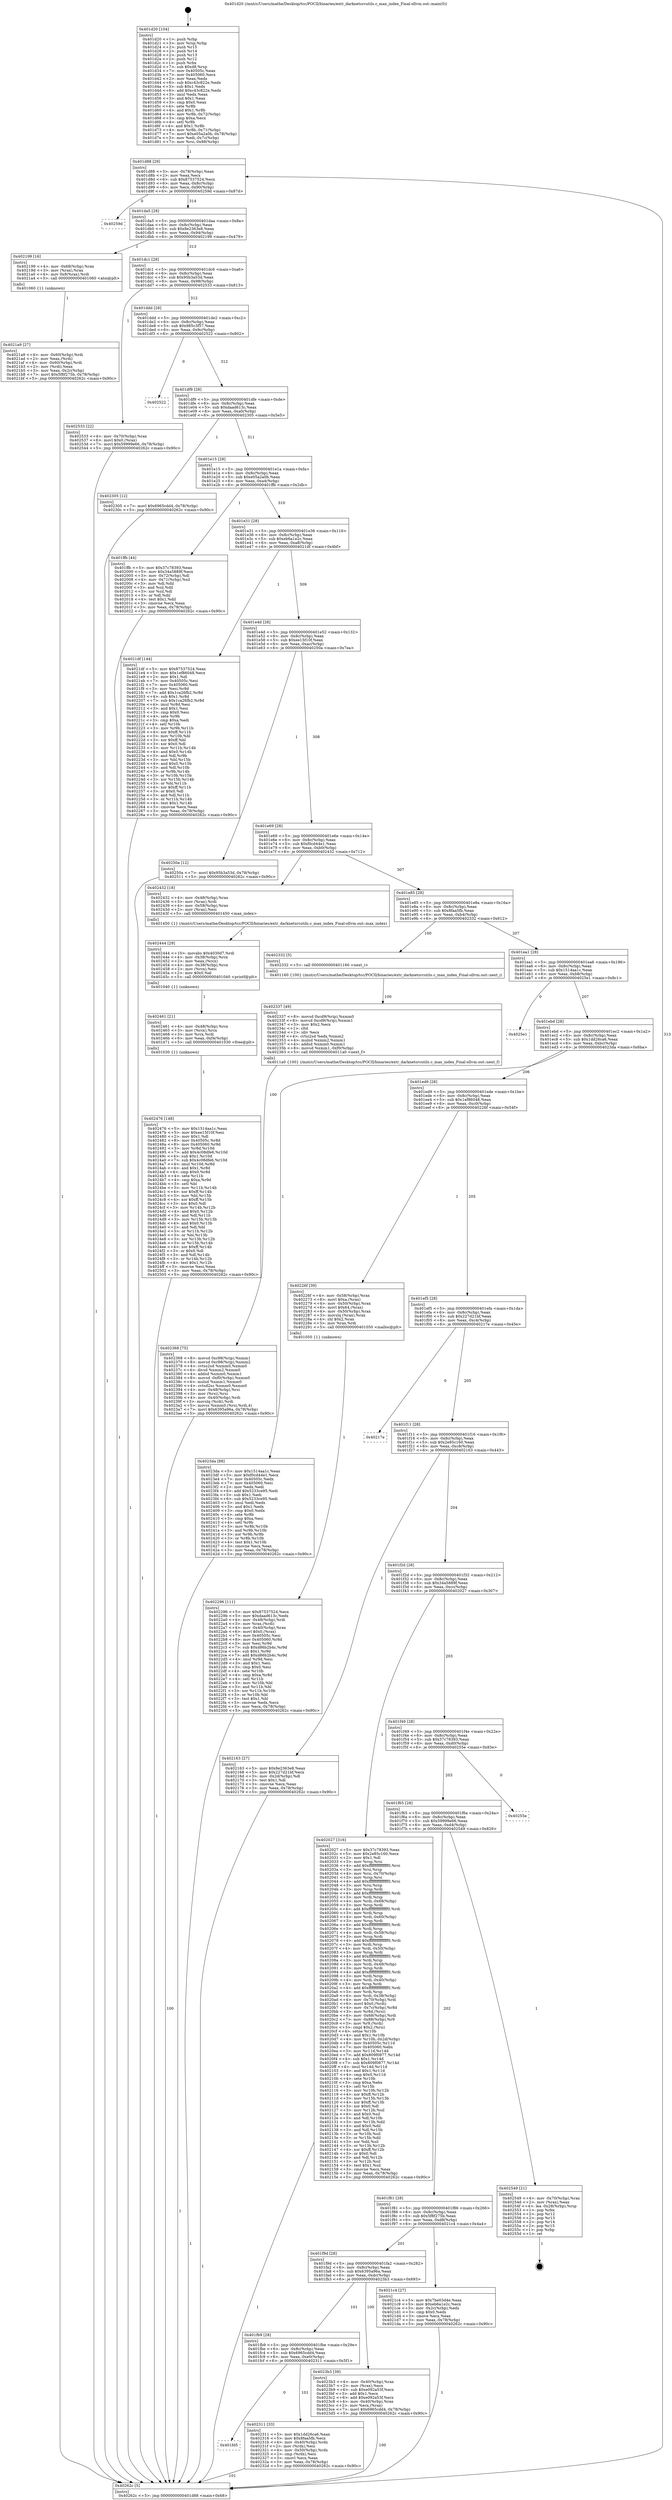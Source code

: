 digraph "0x401d20" {
  label = "0x401d20 (/mnt/c/Users/mathe/Desktop/tcc/POCII/binaries/extr_darknetsrcutils.c_max_index_Final-ollvm.out::main(0))"
  labelloc = "t"
  node[shape=record]

  Entry [label="",width=0.3,height=0.3,shape=circle,fillcolor=black,style=filled]
  "0x401d88" [label="{
     0x401d88 [29]\l
     | [instrs]\l
     &nbsp;&nbsp;0x401d88 \<+3\>: mov -0x78(%rbp),%eax\l
     &nbsp;&nbsp;0x401d8b \<+2\>: mov %eax,%ecx\l
     &nbsp;&nbsp;0x401d8d \<+6\>: sub $0x87537524,%ecx\l
     &nbsp;&nbsp;0x401d93 \<+6\>: mov %eax,-0x8c(%rbp)\l
     &nbsp;&nbsp;0x401d99 \<+6\>: mov %ecx,-0x90(%rbp)\l
     &nbsp;&nbsp;0x401d9f \<+6\>: je 000000000040259d \<main+0x87d\>\l
  }"]
  "0x40259d" [label="{
     0x40259d\l
  }", style=dashed]
  "0x401da5" [label="{
     0x401da5 [28]\l
     | [instrs]\l
     &nbsp;&nbsp;0x401da5 \<+5\>: jmp 0000000000401daa \<main+0x8a\>\l
     &nbsp;&nbsp;0x401daa \<+6\>: mov -0x8c(%rbp),%eax\l
     &nbsp;&nbsp;0x401db0 \<+5\>: sub $0x8e2363e8,%eax\l
     &nbsp;&nbsp;0x401db5 \<+6\>: mov %eax,-0x94(%rbp)\l
     &nbsp;&nbsp;0x401dbb \<+6\>: je 0000000000402199 \<main+0x479\>\l
  }"]
  Exit [label="",width=0.3,height=0.3,shape=circle,fillcolor=black,style=filled,peripheries=2]
  "0x402199" [label="{
     0x402199 [16]\l
     | [instrs]\l
     &nbsp;&nbsp;0x402199 \<+4\>: mov -0x68(%rbp),%rax\l
     &nbsp;&nbsp;0x40219d \<+3\>: mov (%rax),%rax\l
     &nbsp;&nbsp;0x4021a0 \<+4\>: mov 0x8(%rax),%rdi\l
     &nbsp;&nbsp;0x4021a4 \<+5\>: call 0000000000401060 \<atoi@plt\>\l
     | [calls]\l
     &nbsp;&nbsp;0x401060 \{1\} (unknown)\l
  }"]
  "0x401dc1" [label="{
     0x401dc1 [28]\l
     | [instrs]\l
     &nbsp;&nbsp;0x401dc1 \<+5\>: jmp 0000000000401dc6 \<main+0xa6\>\l
     &nbsp;&nbsp;0x401dc6 \<+6\>: mov -0x8c(%rbp),%eax\l
     &nbsp;&nbsp;0x401dcc \<+5\>: sub $0x95b3a53d,%eax\l
     &nbsp;&nbsp;0x401dd1 \<+6\>: mov %eax,-0x98(%rbp)\l
     &nbsp;&nbsp;0x401dd7 \<+6\>: je 0000000000402533 \<main+0x813\>\l
  }"]
  "0x402476" [label="{
     0x402476 [148]\l
     | [instrs]\l
     &nbsp;&nbsp;0x402476 \<+5\>: mov $0x1514aa1c,%eax\l
     &nbsp;&nbsp;0x40247b \<+5\>: mov $0xee15f10f,%esi\l
     &nbsp;&nbsp;0x402480 \<+2\>: mov $0x1,%dl\l
     &nbsp;&nbsp;0x402482 \<+8\>: mov 0x40505c,%r8d\l
     &nbsp;&nbsp;0x40248a \<+8\>: mov 0x405060,%r9d\l
     &nbsp;&nbsp;0x402492 \<+3\>: mov %r8d,%r10d\l
     &nbsp;&nbsp;0x402495 \<+7\>: add $0x4c08dfe6,%r10d\l
     &nbsp;&nbsp;0x40249c \<+4\>: sub $0x1,%r10d\l
     &nbsp;&nbsp;0x4024a0 \<+7\>: sub $0x4c08dfe6,%r10d\l
     &nbsp;&nbsp;0x4024a7 \<+4\>: imul %r10d,%r8d\l
     &nbsp;&nbsp;0x4024ab \<+4\>: and $0x1,%r8d\l
     &nbsp;&nbsp;0x4024af \<+4\>: cmp $0x0,%r8d\l
     &nbsp;&nbsp;0x4024b3 \<+4\>: sete %r11b\l
     &nbsp;&nbsp;0x4024b7 \<+4\>: cmp $0xa,%r9d\l
     &nbsp;&nbsp;0x4024bb \<+3\>: setl %bl\l
     &nbsp;&nbsp;0x4024be \<+3\>: mov %r11b,%r14b\l
     &nbsp;&nbsp;0x4024c1 \<+4\>: xor $0xff,%r14b\l
     &nbsp;&nbsp;0x4024c5 \<+3\>: mov %bl,%r15b\l
     &nbsp;&nbsp;0x4024c8 \<+4\>: xor $0xff,%r15b\l
     &nbsp;&nbsp;0x4024cc \<+3\>: xor $0x0,%dl\l
     &nbsp;&nbsp;0x4024cf \<+3\>: mov %r14b,%r12b\l
     &nbsp;&nbsp;0x4024d2 \<+4\>: and $0x0,%r12b\l
     &nbsp;&nbsp;0x4024d6 \<+3\>: and %dl,%r11b\l
     &nbsp;&nbsp;0x4024d9 \<+3\>: mov %r15b,%r13b\l
     &nbsp;&nbsp;0x4024dc \<+4\>: and $0x0,%r13b\l
     &nbsp;&nbsp;0x4024e0 \<+2\>: and %dl,%bl\l
     &nbsp;&nbsp;0x4024e2 \<+3\>: or %r11b,%r12b\l
     &nbsp;&nbsp;0x4024e5 \<+3\>: or %bl,%r13b\l
     &nbsp;&nbsp;0x4024e8 \<+3\>: xor %r13b,%r12b\l
     &nbsp;&nbsp;0x4024eb \<+3\>: or %r15b,%r14b\l
     &nbsp;&nbsp;0x4024ee \<+4\>: xor $0xff,%r14b\l
     &nbsp;&nbsp;0x4024f2 \<+3\>: or $0x0,%dl\l
     &nbsp;&nbsp;0x4024f5 \<+3\>: and %dl,%r14b\l
     &nbsp;&nbsp;0x4024f8 \<+3\>: or %r14b,%r12b\l
     &nbsp;&nbsp;0x4024fb \<+4\>: test $0x1,%r12b\l
     &nbsp;&nbsp;0x4024ff \<+3\>: cmovne %esi,%eax\l
     &nbsp;&nbsp;0x402502 \<+3\>: mov %eax,-0x78(%rbp)\l
     &nbsp;&nbsp;0x402505 \<+5\>: jmp 000000000040262c \<main+0x90c\>\l
  }"]
  "0x402533" [label="{
     0x402533 [22]\l
     | [instrs]\l
     &nbsp;&nbsp;0x402533 \<+4\>: mov -0x70(%rbp),%rax\l
     &nbsp;&nbsp;0x402537 \<+6\>: movl $0x0,(%rax)\l
     &nbsp;&nbsp;0x40253d \<+7\>: movl $0x59999e66,-0x78(%rbp)\l
     &nbsp;&nbsp;0x402544 \<+5\>: jmp 000000000040262c \<main+0x90c\>\l
  }"]
  "0x401ddd" [label="{
     0x401ddd [28]\l
     | [instrs]\l
     &nbsp;&nbsp;0x401ddd \<+5\>: jmp 0000000000401de2 \<main+0xc2\>\l
     &nbsp;&nbsp;0x401de2 \<+6\>: mov -0x8c(%rbp),%eax\l
     &nbsp;&nbsp;0x401de8 \<+5\>: sub $0x985c3f57,%eax\l
     &nbsp;&nbsp;0x401ded \<+6\>: mov %eax,-0x9c(%rbp)\l
     &nbsp;&nbsp;0x401df3 \<+6\>: je 0000000000402522 \<main+0x802\>\l
  }"]
  "0x402461" [label="{
     0x402461 [21]\l
     | [instrs]\l
     &nbsp;&nbsp;0x402461 \<+4\>: mov -0x48(%rbp),%rcx\l
     &nbsp;&nbsp;0x402465 \<+3\>: mov (%rcx),%rcx\l
     &nbsp;&nbsp;0x402468 \<+3\>: mov %rcx,%rdi\l
     &nbsp;&nbsp;0x40246b \<+6\>: mov %eax,-0xf4(%rbp)\l
     &nbsp;&nbsp;0x402471 \<+5\>: call 0000000000401030 \<free@plt\>\l
     | [calls]\l
     &nbsp;&nbsp;0x401030 \{1\} (unknown)\l
  }"]
  "0x402522" [label="{
     0x402522\l
  }", style=dashed]
  "0x401df9" [label="{
     0x401df9 [28]\l
     | [instrs]\l
     &nbsp;&nbsp;0x401df9 \<+5\>: jmp 0000000000401dfe \<main+0xde\>\l
     &nbsp;&nbsp;0x401dfe \<+6\>: mov -0x8c(%rbp),%eax\l
     &nbsp;&nbsp;0x401e04 \<+5\>: sub $0xdaad613c,%eax\l
     &nbsp;&nbsp;0x401e09 \<+6\>: mov %eax,-0xa0(%rbp)\l
     &nbsp;&nbsp;0x401e0f \<+6\>: je 0000000000402305 \<main+0x5e5\>\l
  }"]
  "0x402444" [label="{
     0x402444 [29]\l
     | [instrs]\l
     &nbsp;&nbsp;0x402444 \<+10\>: movabs $0x4030d7,%rdi\l
     &nbsp;&nbsp;0x40244e \<+4\>: mov -0x38(%rbp),%rcx\l
     &nbsp;&nbsp;0x402452 \<+2\>: mov %eax,(%rcx)\l
     &nbsp;&nbsp;0x402454 \<+4\>: mov -0x38(%rbp),%rcx\l
     &nbsp;&nbsp;0x402458 \<+2\>: mov (%rcx),%esi\l
     &nbsp;&nbsp;0x40245a \<+2\>: mov $0x0,%al\l
     &nbsp;&nbsp;0x40245c \<+5\>: call 0000000000401040 \<printf@plt\>\l
     | [calls]\l
     &nbsp;&nbsp;0x401040 \{1\} (unknown)\l
  }"]
  "0x402305" [label="{
     0x402305 [12]\l
     | [instrs]\l
     &nbsp;&nbsp;0x402305 \<+7\>: movl $0x6965cdd4,-0x78(%rbp)\l
     &nbsp;&nbsp;0x40230c \<+5\>: jmp 000000000040262c \<main+0x90c\>\l
  }"]
  "0x401e15" [label="{
     0x401e15 [28]\l
     | [instrs]\l
     &nbsp;&nbsp;0x401e15 \<+5\>: jmp 0000000000401e1a \<main+0xfa\>\l
     &nbsp;&nbsp;0x401e1a \<+6\>: mov -0x8c(%rbp),%eax\l
     &nbsp;&nbsp;0x401e20 \<+5\>: sub $0xe05a2a0b,%eax\l
     &nbsp;&nbsp;0x401e25 \<+6\>: mov %eax,-0xa4(%rbp)\l
     &nbsp;&nbsp;0x401e2b \<+6\>: je 0000000000401ffb \<main+0x2db\>\l
  }"]
  "0x402368" [label="{
     0x402368 [75]\l
     | [instrs]\l
     &nbsp;&nbsp;0x402368 \<+8\>: movsd 0xc98(%rip),%xmm1\l
     &nbsp;&nbsp;0x402370 \<+8\>: movsd 0xc98(%rip),%xmm2\l
     &nbsp;&nbsp;0x402378 \<+4\>: cvtss2sd %xmm0,%xmm0\l
     &nbsp;&nbsp;0x40237c \<+4\>: divsd %xmm2,%xmm0\l
     &nbsp;&nbsp;0x402380 \<+4\>: addsd %xmm0,%xmm1\l
     &nbsp;&nbsp;0x402384 \<+8\>: movsd -0xf0(%rbp),%xmm0\l
     &nbsp;&nbsp;0x40238c \<+4\>: mulsd %xmm1,%xmm0\l
     &nbsp;&nbsp;0x402390 \<+4\>: cvtsd2ss %xmm0,%xmm0\l
     &nbsp;&nbsp;0x402394 \<+4\>: mov -0x48(%rbp),%rsi\l
     &nbsp;&nbsp;0x402398 \<+3\>: mov (%rsi),%rsi\l
     &nbsp;&nbsp;0x40239b \<+4\>: mov -0x40(%rbp),%rdi\l
     &nbsp;&nbsp;0x40239f \<+3\>: movslq (%rdi),%rdi\l
     &nbsp;&nbsp;0x4023a2 \<+5\>: movss %xmm0,(%rsi,%rdi,4)\l
     &nbsp;&nbsp;0x4023a7 \<+7\>: movl $0x6395a96a,-0x78(%rbp)\l
     &nbsp;&nbsp;0x4023ae \<+5\>: jmp 000000000040262c \<main+0x90c\>\l
  }"]
  "0x401ffb" [label="{
     0x401ffb [44]\l
     | [instrs]\l
     &nbsp;&nbsp;0x401ffb \<+5\>: mov $0x37c78393,%eax\l
     &nbsp;&nbsp;0x402000 \<+5\>: mov $0x34a5889f,%ecx\l
     &nbsp;&nbsp;0x402005 \<+3\>: mov -0x72(%rbp),%dl\l
     &nbsp;&nbsp;0x402008 \<+4\>: mov -0x71(%rbp),%sil\l
     &nbsp;&nbsp;0x40200c \<+3\>: mov %dl,%dil\l
     &nbsp;&nbsp;0x40200f \<+3\>: and %sil,%dil\l
     &nbsp;&nbsp;0x402012 \<+3\>: xor %sil,%dl\l
     &nbsp;&nbsp;0x402015 \<+3\>: or %dl,%dil\l
     &nbsp;&nbsp;0x402018 \<+4\>: test $0x1,%dil\l
     &nbsp;&nbsp;0x40201c \<+3\>: cmovne %ecx,%eax\l
     &nbsp;&nbsp;0x40201f \<+3\>: mov %eax,-0x78(%rbp)\l
     &nbsp;&nbsp;0x402022 \<+5\>: jmp 000000000040262c \<main+0x90c\>\l
  }"]
  "0x401e31" [label="{
     0x401e31 [28]\l
     | [instrs]\l
     &nbsp;&nbsp;0x401e31 \<+5\>: jmp 0000000000401e36 \<main+0x116\>\l
     &nbsp;&nbsp;0x401e36 \<+6\>: mov -0x8c(%rbp),%eax\l
     &nbsp;&nbsp;0x401e3c \<+5\>: sub $0xeb6a1e2c,%eax\l
     &nbsp;&nbsp;0x401e41 \<+6\>: mov %eax,-0xa8(%rbp)\l
     &nbsp;&nbsp;0x401e47 \<+6\>: je 00000000004021df \<main+0x4bf\>\l
  }"]
  "0x40262c" [label="{
     0x40262c [5]\l
     | [instrs]\l
     &nbsp;&nbsp;0x40262c \<+5\>: jmp 0000000000401d88 \<main+0x68\>\l
  }"]
  "0x401d20" [label="{
     0x401d20 [104]\l
     | [instrs]\l
     &nbsp;&nbsp;0x401d20 \<+1\>: push %rbp\l
     &nbsp;&nbsp;0x401d21 \<+3\>: mov %rsp,%rbp\l
     &nbsp;&nbsp;0x401d24 \<+2\>: push %r15\l
     &nbsp;&nbsp;0x401d26 \<+2\>: push %r14\l
     &nbsp;&nbsp;0x401d28 \<+2\>: push %r13\l
     &nbsp;&nbsp;0x401d2a \<+2\>: push %r12\l
     &nbsp;&nbsp;0x401d2c \<+1\>: push %rbx\l
     &nbsp;&nbsp;0x401d2d \<+7\>: sub $0xd8,%rsp\l
     &nbsp;&nbsp;0x401d34 \<+7\>: mov 0x40505c,%eax\l
     &nbsp;&nbsp;0x401d3b \<+7\>: mov 0x405060,%ecx\l
     &nbsp;&nbsp;0x401d42 \<+2\>: mov %eax,%edx\l
     &nbsp;&nbsp;0x401d44 \<+6\>: sub $0xc43c822e,%edx\l
     &nbsp;&nbsp;0x401d4a \<+3\>: sub $0x1,%edx\l
     &nbsp;&nbsp;0x401d4d \<+6\>: add $0xc43c822e,%edx\l
     &nbsp;&nbsp;0x401d53 \<+3\>: imul %edx,%eax\l
     &nbsp;&nbsp;0x401d56 \<+3\>: and $0x1,%eax\l
     &nbsp;&nbsp;0x401d59 \<+3\>: cmp $0x0,%eax\l
     &nbsp;&nbsp;0x401d5c \<+4\>: sete %r8b\l
     &nbsp;&nbsp;0x401d60 \<+4\>: and $0x1,%r8b\l
     &nbsp;&nbsp;0x401d64 \<+4\>: mov %r8b,-0x72(%rbp)\l
     &nbsp;&nbsp;0x401d68 \<+3\>: cmp $0xa,%ecx\l
     &nbsp;&nbsp;0x401d6b \<+4\>: setl %r8b\l
     &nbsp;&nbsp;0x401d6f \<+4\>: and $0x1,%r8b\l
     &nbsp;&nbsp;0x401d73 \<+4\>: mov %r8b,-0x71(%rbp)\l
     &nbsp;&nbsp;0x401d77 \<+7\>: movl $0xe05a2a0b,-0x78(%rbp)\l
     &nbsp;&nbsp;0x401d7e \<+3\>: mov %edi,-0x7c(%rbp)\l
     &nbsp;&nbsp;0x401d81 \<+7\>: mov %rsi,-0x88(%rbp)\l
  }"]
  "0x402337" [label="{
     0x402337 [49]\l
     | [instrs]\l
     &nbsp;&nbsp;0x402337 \<+8\>: movsd 0xcd9(%rip),%xmm0\l
     &nbsp;&nbsp;0x40233f \<+8\>: movsd 0xcd9(%rip),%xmm1\l
     &nbsp;&nbsp;0x402347 \<+5\>: mov $0x2,%ecx\l
     &nbsp;&nbsp;0x40234c \<+1\>: cltd\l
     &nbsp;&nbsp;0x40234d \<+2\>: idiv %ecx\l
     &nbsp;&nbsp;0x40234f \<+4\>: cvtsi2sd %edx,%xmm2\l
     &nbsp;&nbsp;0x402353 \<+4\>: mulsd %xmm2,%xmm1\l
     &nbsp;&nbsp;0x402357 \<+4\>: addsd %xmm0,%xmm1\l
     &nbsp;&nbsp;0x40235b \<+8\>: movsd %xmm1,-0xf0(%rbp)\l
     &nbsp;&nbsp;0x402363 \<+5\>: call 00000000004011a0 \<next_f\>\l
     | [calls]\l
     &nbsp;&nbsp;0x4011a0 \{100\} (/mnt/c/Users/mathe/Desktop/tcc/POCII/binaries/extr_darknetsrcutils.c_max_index_Final-ollvm.out::next_f)\l
  }"]
  "0x4021df" [label="{
     0x4021df [144]\l
     | [instrs]\l
     &nbsp;&nbsp;0x4021df \<+5\>: mov $0x87537524,%eax\l
     &nbsp;&nbsp;0x4021e4 \<+5\>: mov $0x1ef86048,%ecx\l
     &nbsp;&nbsp;0x4021e9 \<+2\>: mov $0x1,%dl\l
     &nbsp;&nbsp;0x4021eb \<+7\>: mov 0x40505c,%esi\l
     &nbsp;&nbsp;0x4021f2 \<+7\>: mov 0x405060,%edi\l
     &nbsp;&nbsp;0x4021f9 \<+3\>: mov %esi,%r8d\l
     &nbsp;&nbsp;0x4021fc \<+7\>: add $0x1ca26fb2,%r8d\l
     &nbsp;&nbsp;0x402203 \<+4\>: sub $0x1,%r8d\l
     &nbsp;&nbsp;0x402207 \<+7\>: sub $0x1ca26fb2,%r8d\l
     &nbsp;&nbsp;0x40220e \<+4\>: imul %r8d,%esi\l
     &nbsp;&nbsp;0x402212 \<+3\>: and $0x1,%esi\l
     &nbsp;&nbsp;0x402215 \<+3\>: cmp $0x0,%esi\l
     &nbsp;&nbsp;0x402218 \<+4\>: sete %r9b\l
     &nbsp;&nbsp;0x40221c \<+3\>: cmp $0xa,%edi\l
     &nbsp;&nbsp;0x40221f \<+4\>: setl %r10b\l
     &nbsp;&nbsp;0x402223 \<+3\>: mov %r9b,%r11b\l
     &nbsp;&nbsp;0x402226 \<+4\>: xor $0xff,%r11b\l
     &nbsp;&nbsp;0x40222a \<+3\>: mov %r10b,%bl\l
     &nbsp;&nbsp;0x40222d \<+3\>: xor $0xff,%bl\l
     &nbsp;&nbsp;0x402230 \<+3\>: xor $0x0,%dl\l
     &nbsp;&nbsp;0x402233 \<+3\>: mov %r11b,%r14b\l
     &nbsp;&nbsp;0x402236 \<+4\>: and $0x0,%r14b\l
     &nbsp;&nbsp;0x40223a \<+3\>: and %dl,%r9b\l
     &nbsp;&nbsp;0x40223d \<+3\>: mov %bl,%r15b\l
     &nbsp;&nbsp;0x402240 \<+4\>: and $0x0,%r15b\l
     &nbsp;&nbsp;0x402244 \<+3\>: and %dl,%r10b\l
     &nbsp;&nbsp;0x402247 \<+3\>: or %r9b,%r14b\l
     &nbsp;&nbsp;0x40224a \<+3\>: or %r10b,%r15b\l
     &nbsp;&nbsp;0x40224d \<+3\>: xor %r15b,%r14b\l
     &nbsp;&nbsp;0x402250 \<+3\>: or %bl,%r11b\l
     &nbsp;&nbsp;0x402253 \<+4\>: xor $0xff,%r11b\l
     &nbsp;&nbsp;0x402257 \<+3\>: or $0x0,%dl\l
     &nbsp;&nbsp;0x40225a \<+3\>: and %dl,%r11b\l
     &nbsp;&nbsp;0x40225d \<+3\>: or %r11b,%r14b\l
     &nbsp;&nbsp;0x402260 \<+4\>: test $0x1,%r14b\l
     &nbsp;&nbsp;0x402264 \<+3\>: cmovne %ecx,%eax\l
     &nbsp;&nbsp;0x402267 \<+3\>: mov %eax,-0x78(%rbp)\l
     &nbsp;&nbsp;0x40226a \<+5\>: jmp 000000000040262c \<main+0x90c\>\l
  }"]
  "0x401e4d" [label="{
     0x401e4d [28]\l
     | [instrs]\l
     &nbsp;&nbsp;0x401e4d \<+5\>: jmp 0000000000401e52 \<main+0x132\>\l
     &nbsp;&nbsp;0x401e52 \<+6\>: mov -0x8c(%rbp),%eax\l
     &nbsp;&nbsp;0x401e58 \<+5\>: sub $0xee15f10f,%eax\l
     &nbsp;&nbsp;0x401e5d \<+6\>: mov %eax,-0xac(%rbp)\l
     &nbsp;&nbsp;0x401e63 \<+6\>: je 000000000040250a \<main+0x7ea\>\l
  }"]
  "0x401fd5" [label="{
     0x401fd5\l
  }", style=dashed]
  "0x40250a" [label="{
     0x40250a [12]\l
     | [instrs]\l
     &nbsp;&nbsp;0x40250a \<+7\>: movl $0x95b3a53d,-0x78(%rbp)\l
     &nbsp;&nbsp;0x402511 \<+5\>: jmp 000000000040262c \<main+0x90c\>\l
  }"]
  "0x401e69" [label="{
     0x401e69 [28]\l
     | [instrs]\l
     &nbsp;&nbsp;0x401e69 \<+5\>: jmp 0000000000401e6e \<main+0x14e\>\l
     &nbsp;&nbsp;0x401e6e \<+6\>: mov -0x8c(%rbp),%eax\l
     &nbsp;&nbsp;0x401e74 \<+5\>: sub $0xf0cd44e1,%eax\l
     &nbsp;&nbsp;0x401e79 \<+6\>: mov %eax,-0xb0(%rbp)\l
     &nbsp;&nbsp;0x401e7f \<+6\>: je 0000000000402432 \<main+0x712\>\l
  }"]
  "0x402311" [label="{
     0x402311 [33]\l
     | [instrs]\l
     &nbsp;&nbsp;0x402311 \<+5\>: mov $0x1dd26ca6,%eax\l
     &nbsp;&nbsp;0x402316 \<+5\>: mov $0x8faa5fb,%ecx\l
     &nbsp;&nbsp;0x40231b \<+4\>: mov -0x40(%rbp),%rdx\l
     &nbsp;&nbsp;0x40231f \<+2\>: mov (%rdx),%esi\l
     &nbsp;&nbsp;0x402321 \<+4\>: mov -0x50(%rbp),%rdx\l
     &nbsp;&nbsp;0x402325 \<+2\>: cmp (%rdx),%esi\l
     &nbsp;&nbsp;0x402327 \<+3\>: cmovl %ecx,%eax\l
     &nbsp;&nbsp;0x40232a \<+3\>: mov %eax,-0x78(%rbp)\l
     &nbsp;&nbsp;0x40232d \<+5\>: jmp 000000000040262c \<main+0x90c\>\l
  }"]
  "0x402432" [label="{
     0x402432 [18]\l
     | [instrs]\l
     &nbsp;&nbsp;0x402432 \<+4\>: mov -0x48(%rbp),%rax\l
     &nbsp;&nbsp;0x402436 \<+3\>: mov (%rax),%rdi\l
     &nbsp;&nbsp;0x402439 \<+4\>: mov -0x58(%rbp),%rax\l
     &nbsp;&nbsp;0x40243d \<+2\>: mov (%rax),%esi\l
     &nbsp;&nbsp;0x40243f \<+5\>: call 0000000000401450 \<max_index\>\l
     | [calls]\l
     &nbsp;&nbsp;0x401450 \{1\} (/mnt/c/Users/mathe/Desktop/tcc/POCII/binaries/extr_darknetsrcutils.c_max_index_Final-ollvm.out::max_index)\l
  }"]
  "0x401e85" [label="{
     0x401e85 [28]\l
     | [instrs]\l
     &nbsp;&nbsp;0x401e85 \<+5\>: jmp 0000000000401e8a \<main+0x16a\>\l
     &nbsp;&nbsp;0x401e8a \<+6\>: mov -0x8c(%rbp),%eax\l
     &nbsp;&nbsp;0x401e90 \<+5\>: sub $0x8faa5fb,%eax\l
     &nbsp;&nbsp;0x401e95 \<+6\>: mov %eax,-0xb4(%rbp)\l
     &nbsp;&nbsp;0x401e9b \<+6\>: je 0000000000402332 \<main+0x612\>\l
  }"]
  "0x401fb9" [label="{
     0x401fb9 [28]\l
     | [instrs]\l
     &nbsp;&nbsp;0x401fb9 \<+5\>: jmp 0000000000401fbe \<main+0x29e\>\l
     &nbsp;&nbsp;0x401fbe \<+6\>: mov -0x8c(%rbp),%eax\l
     &nbsp;&nbsp;0x401fc4 \<+5\>: sub $0x6965cdd4,%eax\l
     &nbsp;&nbsp;0x401fc9 \<+6\>: mov %eax,-0xe0(%rbp)\l
     &nbsp;&nbsp;0x401fcf \<+6\>: je 0000000000402311 \<main+0x5f1\>\l
  }"]
  "0x402332" [label="{
     0x402332 [5]\l
     | [instrs]\l
     &nbsp;&nbsp;0x402332 \<+5\>: call 0000000000401160 \<next_i\>\l
     | [calls]\l
     &nbsp;&nbsp;0x401160 \{100\} (/mnt/c/Users/mathe/Desktop/tcc/POCII/binaries/extr_darknetsrcutils.c_max_index_Final-ollvm.out::next_i)\l
  }"]
  "0x401ea1" [label="{
     0x401ea1 [28]\l
     | [instrs]\l
     &nbsp;&nbsp;0x401ea1 \<+5\>: jmp 0000000000401ea6 \<main+0x186\>\l
     &nbsp;&nbsp;0x401ea6 \<+6\>: mov -0x8c(%rbp),%eax\l
     &nbsp;&nbsp;0x401eac \<+5\>: sub $0x1514aa1c,%eax\l
     &nbsp;&nbsp;0x401eb1 \<+6\>: mov %eax,-0xb8(%rbp)\l
     &nbsp;&nbsp;0x401eb7 \<+6\>: je 00000000004025e1 \<main+0x8c1\>\l
  }"]
  "0x4023b3" [label="{
     0x4023b3 [39]\l
     | [instrs]\l
     &nbsp;&nbsp;0x4023b3 \<+4\>: mov -0x40(%rbp),%rax\l
     &nbsp;&nbsp;0x4023b7 \<+2\>: mov (%rax),%ecx\l
     &nbsp;&nbsp;0x4023b9 \<+6\>: sub $0xe092a53f,%ecx\l
     &nbsp;&nbsp;0x4023bf \<+3\>: add $0x1,%ecx\l
     &nbsp;&nbsp;0x4023c2 \<+6\>: add $0xe092a53f,%ecx\l
     &nbsp;&nbsp;0x4023c8 \<+4\>: mov -0x40(%rbp),%rax\l
     &nbsp;&nbsp;0x4023cc \<+2\>: mov %ecx,(%rax)\l
     &nbsp;&nbsp;0x4023ce \<+7\>: movl $0x6965cdd4,-0x78(%rbp)\l
     &nbsp;&nbsp;0x4023d5 \<+5\>: jmp 000000000040262c \<main+0x90c\>\l
  }"]
  "0x4025e1" [label="{
     0x4025e1\l
  }", style=dashed]
  "0x401ebd" [label="{
     0x401ebd [28]\l
     | [instrs]\l
     &nbsp;&nbsp;0x401ebd \<+5\>: jmp 0000000000401ec2 \<main+0x1a2\>\l
     &nbsp;&nbsp;0x401ec2 \<+6\>: mov -0x8c(%rbp),%eax\l
     &nbsp;&nbsp;0x401ec8 \<+5\>: sub $0x1dd26ca6,%eax\l
     &nbsp;&nbsp;0x401ecd \<+6\>: mov %eax,-0xbc(%rbp)\l
     &nbsp;&nbsp;0x401ed3 \<+6\>: je 00000000004023da \<main+0x6ba\>\l
  }"]
  "0x402296" [label="{
     0x402296 [111]\l
     | [instrs]\l
     &nbsp;&nbsp;0x402296 \<+5\>: mov $0x87537524,%ecx\l
     &nbsp;&nbsp;0x40229b \<+5\>: mov $0xdaad613c,%edx\l
     &nbsp;&nbsp;0x4022a0 \<+4\>: mov -0x48(%rbp),%rdi\l
     &nbsp;&nbsp;0x4022a4 \<+3\>: mov %rax,(%rdi)\l
     &nbsp;&nbsp;0x4022a7 \<+4\>: mov -0x40(%rbp),%rax\l
     &nbsp;&nbsp;0x4022ab \<+6\>: movl $0x0,(%rax)\l
     &nbsp;&nbsp;0x4022b1 \<+7\>: mov 0x40505c,%esi\l
     &nbsp;&nbsp;0x4022b8 \<+8\>: mov 0x405060,%r8d\l
     &nbsp;&nbsp;0x4022c0 \<+3\>: mov %esi,%r9d\l
     &nbsp;&nbsp;0x4022c3 \<+7\>: sub $0xd86b2b4c,%r9d\l
     &nbsp;&nbsp;0x4022ca \<+4\>: sub $0x1,%r9d\l
     &nbsp;&nbsp;0x4022ce \<+7\>: add $0xd86b2b4c,%r9d\l
     &nbsp;&nbsp;0x4022d5 \<+4\>: imul %r9d,%esi\l
     &nbsp;&nbsp;0x4022d9 \<+3\>: and $0x1,%esi\l
     &nbsp;&nbsp;0x4022dc \<+3\>: cmp $0x0,%esi\l
     &nbsp;&nbsp;0x4022df \<+4\>: sete %r10b\l
     &nbsp;&nbsp;0x4022e3 \<+4\>: cmp $0xa,%r8d\l
     &nbsp;&nbsp;0x4022e7 \<+4\>: setl %r11b\l
     &nbsp;&nbsp;0x4022eb \<+3\>: mov %r10b,%bl\l
     &nbsp;&nbsp;0x4022ee \<+3\>: and %r11b,%bl\l
     &nbsp;&nbsp;0x4022f1 \<+3\>: xor %r11b,%r10b\l
     &nbsp;&nbsp;0x4022f4 \<+3\>: or %r10b,%bl\l
     &nbsp;&nbsp;0x4022f7 \<+3\>: test $0x1,%bl\l
     &nbsp;&nbsp;0x4022fa \<+3\>: cmovne %edx,%ecx\l
     &nbsp;&nbsp;0x4022fd \<+3\>: mov %ecx,-0x78(%rbp)\l
     &nbsp;&nbsp;0x402300 \<+5\>: jmp 000000000040262c \<main+0x90c\>\l
  }"]
  "0x4023da" [label="{
     0x4023da [88]\l
     | [instrs]\l
     &nbsp;&nbsp;0x4023da \<+5\>: mov $0x1514aa1c,%eax\l
     &nbsp;&nbsp;0x4023df \<+5\>: mov $0xf0cd44e1,%ecx\l
     &nbsp;&nbsp;0x4023e4 \<+7\>: mov 0x40505c,%edx\l
     &nbsp;&nbsp;0x4023eb \<+7\>: mov 0x405060,%esi\l
     &nbsp;&nbsp;0x4023f2 \<+2\>: mov %edx,%edi\l
     &nbsp;&nbsp;0x4023f4 \<+6\>: add $0x5233ce95,%edi\l
     &nbsp;&nbsp;0x4023fa \<+3\>: sub $0x1,%edi\l
     &nbsp;&nbsp;0x4023fd \<+6\>: sub $0x5233ce95,%edi\l
     &nbsp;&nbsp;0x402403 \<+3\>: imul %edi,%edx\l
     &nbsp;&nbsp;0x402406 \<+3\>: and $0x1,%edx\l
     &nbsp;&nbsp;0x402409 \<+3\>: cmp $0x0,%edx\l
     &nbsp;&nbsp;0x40240c \<+4\>: sete %r8b\l
     &nbsp;&nbsp;0x402410 \<+3\>: cmp $0xa,%esi\l
     &nbsp;&nbsp;0x402413 \<+4\>: setl %r9b\l
     &nbsp;&nbsp;0x402417 \<+3\>: mov %r8b,%r10b\l
     &nbsp;&nbsp;0x40241a \<+3\>: and %r9b,%r10b\l
     &nbsp;&nbsp;0x40241d \<+3\>: xor %r9b,%r8b\l
     &nbsp;&nbsp;0x402420 \<+3\>: or %r8b,%r10b\l
     &nbsp;&nbsp;0x402423 \<+4\>: test $0x1,%r10b\l
     &nbsp;&nbsp;0x402427 \<+3\>: cmovne %ecx,%eax\l
     &nbsp;&nbsp;0x40242a \<+3\>: mov %eax,-0x78(%rbp)\l
     &nbsp;&nbsp;0x40242d \<+5\>: jmp 000000000040262c \<main+0x90c\>\l
  }"]
  "0x401ed9" [label="{
     0x401ed9 [28]\l
     | [instrs]\l
     &nbsp;&nbsp;0x401ed9 \<+5\>: jmp 0000000000401ede \<main+0x1be\>\l
     &nbsp;&nbsp;0x401ede \<+6\>: mov -0x8c(%rbp),%eax\l
     &nbsp;&nbsp;0x401ee4 \<+5\>: sub $0x1ef86048,%eax\l
     &nbsp;&nbsp;0x401ee9 \<+6\>: mov %eax,-0xc0(%rbp)\l
     &nbsp;&nbsp;0x401eef \<+6\>: je 000000000040226f \<main+0x54f\>\l
  }"]
  "0x401f9d" [label="{
     0x401f9d [28]\l
     | [instrs]\l
     &nbsp;&nbsp;0x401f9d \<+5\>: jmp 0000000000401fa2 \<main+0x282\>\l
     &nbsp;&nbsp;0x401fa2 \<+6\>: mov -0x8c(%rbp),%eax\l
     &nbsp;&nbsp;0x401fa8 \<+5\>: sub $0x6395a96a,%eax\l
     &nbsp;&nbsp;0x401fad \<+6\>: mov %eax,-0xdc(%rbp)\l
     &nbsp;&nbsp;0x401fb3 \<+6\>: je 00000000004023b3 \<main+0x693\>\l
  }"]
  "0x40226f" [label="{
     0x40226f [39]\l
     | [instrs]\l
     &nbsp;&nbsp;0x40226f \<+4\>: mov -0x58(%rbp),%rax\l
     &nbsp;&nbsp;0x402273 \<+6\>: movl $0xa,(%rax)\l
     &nbsp;&nbsp;0x402279 \<+4\>: mov -0x50(%rbp),%rax\l
     &nbsp;&nbsp;0x40227d \<+6\>: movl $0x64,(%rax)\l
     &nbsp;&nbsp;0x402283 \<+4\>: mov -0x50(%rbp),%rax\l
     &nbsp;&nbsp;0x402287 \<+3\>: movslq (%rax),%rax\l
     &nbsp;&nbsp;0x40228a \<+4\>: shl $0x2,%rax\l
     &nbsp;&nbsp;0x40228e \<+3\>: mov %rax,%rdi\l
     &nbsp;&nbsp;0x402291 \<+5\>: call 0000000000401050 \<malloc@plt\>\l
     | [calls]\l
     &nbsp;&nbsp;0x401050 \{1\} (unknown)\l
  }"]
  "0x401ef5" [label="{
     0x401ef5 [28]\l
     | [instrs]\l
     &nbsp;&nbsp;0x401ef5 \<+5\>: jmp 0000000000401efa \<main+0x1da\>\l
     &nbsp;&nbsp;0x401efa \<+6\>: mov -0x8c(%rbp),%eax\l
     &nbsp;&nbsp;0x401f00 \<+5\>: sub $0x227d21bf,%eax\l
     &nbsp;&nbsp;0x401f05 \<+6\>: mov %eax,-0xc4(%rbp)\l
     &nbsp;&nbsp;0x401f0b \<+6\>: je 000000000040217e \<main+0x45e\>\l
  }"]
  "0x4021c4" [label="{
     0x4021c4 [27]\l
     | [instrs]\l
     &nbsp;&nbsp;0x4021c4 \<+5\>: mov $0x7be03d4e,%eax\l
     &nbsp;&nbsp;0x4021c9 \<+5\>: mov $0xeb6a1e2c,%ecx\l
     &nbsp;&nbsp;0x4021ce \<+3\>: mov -0x2c(%rbp),%edx\l
     &nbsp;&nbsp;0x4021d1 \<+3\>: cmp $0x0,%edx\l
     &nbsp;&nbsp;0x4021d4 \<+3\>: cmove %ecx,%eax\l
     &nbsp;&nbsp;0x4021d7 \<+3\>: mov %eax,-0x78(%rbp)\l
     &nbsp;&nbsp;0x4021da \<+5\>: jmp 000000000040262c \<main+0x90c\>\l
  }"]
  "0x40217e" [label="{
     0x40217e\l
  }", style=dashed]
  "0x401f11" [label="{
     0x401f11 [28]\l
     | [instrs]\l
     &nbsp;&nbsp;0x401f11 \<+5\>: jmp 0000000000401f16 \<main+0x1f6\>\l
     &nbsp;&nbsp;0x401f16 \<+6\>: mov -0x8c(%rbp),%eax\l
     &nbsp;&nbsp;0x401f1c \<+5\>: sub $0x2e85c160,%eax\l
     &nbsp;&nbsp;0x401f21 \<+6\>: mov %eax,-0xc8(%rbp)\l
     &nbsp;&nbsp;0x401f27 \<+6\>: je 0000000000402163 \<main+0x443\>\l
  }"]
  "0x401f81" [label="{
     0x401f81 [28]\l
     | [instrs]\l
     &nbsp;&nbsp;0x401f81 \<+5\>: jmp 0000000000401f86 \<main+0x266\>\l
     &nbsp;&nbsp;0x401f86 \<+6\>: mov -0x8c(%rbp),%eax\l
     &nbsp;&nbsp;0x401f8c \<+5\>: sub $0x5f8f275b,%eax\l
     &nbsp;&nbsp;0x401f91 \<+6\>: mov %eax,-0xd8(%rbp)\l
     &nbsp;&nbsp;0x401f97 \<+6\>: je 00000000004021c4 \<main+0x4a4\>\l
  }"]
  "0x402163" [label="{
     0x402163 [27]\l
     | [instrs]\l
     &nbsp;&nbsp;0x402163 \<+5\>: mov $0x8e2363e8,%eax\l
     &nbsp;&nbsp;0x402168 \<+5\>: mov $0x227d21bf,%ecx\l
     &nbsp;&nbsp;0x40216d \<+3\>: mov -0x2d(%rbp),%dl\l
     &nbsp;&nbsp;0x402170 \<+3\>: test $0x1,%dl\l
     &nbsp;&nbsp;0x402173 \<+3\>: cmovne %ecx,%eax\l
     &nbsp;&nbsp;0x402176 \<+3\>: mov %eax,-0x78(%rbp)\l
     &nbsp;&nbsp;0x402179 \<+5\>: jmp 000000000040262c \<main+0x90c\>\l
  }"]
  "0x401f2d" [label="{
     0x401f2d [28]\l
     | [instrs]\l
     &nbsp;&nbsp;0x401f2d \<+5\>: jmp 0000000000401f32 \<main+0x212\>\l
     &nbsp;&nbsp;0x401f32 \<+6\>: mov -0x8c(%rbp),%eax\l
     &nbsp;&nbsp;0x401f38 \<+5\>: sub $0x34a5889f,%eax\l
     &nbsp;&nbsp;0x401f3d \<+6\>: mov %eax,-0xcc(%rbp)\l
     &nbsp;&nbsp;0x401f43 \<+6\>: je 0000000000402027 \<main+0x307\>\l
  }"]
  "0x402549" [label="{
     0x402549 [21]\l
     | [instrs]\l
     &nbsp;&nbsp;0x402549 \<+4\>: mov -0x70(%rbp),%rax\l
     &nbsp;&nbsp;0x40254d \<+2\>: mov (%rax),%eax\l
     &nbsp;&nbsp;0x40254f \<+4\>: lea -0x28(%rbp),%rsp\l
     &nbsp;&nbsp;0x402553 \<+1\>: pop %rbx\l
     &nbsp;&nbsp;0x402554 \<+2\>: pop %r12\l
     &nbsp;&nbsp;0x402556 \<+2\>: pop %r13\l
     &nbsp;&nbsp;0x402558 \<+2\>: pop %r14\l
     &nbsp;&nbsp;0x40255a \<+2\>: pop %r15\l
     &nbsp;&nbsp;0x40255c \<+1\>: pop %rbp\l
     &nbsp;&nbsp;0x40255d \<+1\>: ret\l
  }"]
  "0x402027" [label="{
     0x402027 [316]\l
     | [instrs]\l
     &nbsp;&nbsp;0x402027 \<+5\>: mov $0x37c78393,%eax\l
     &nbsp;&nbsp;0x40202c \<+5\>: mov $0x2e85c160,%ecx\l
     &nbsp;&nbsp;0x402031 \<+2\>: mov $0x1,%dl\l
     &nbsp;&nbsp;0x402033 \<+3\>: mov %rsp,%rsi\l
     &nbsp;&nbsp;0x402036 \<+4\>: add $0xfffffffffffffff0,%rsi\l
     &nbsp;&nbsp;0x40203a \<+3\>: mov %rsi,%rsp\l
     &nbsp;&nbsp;0x40203d \<+4\>: mov %rsi,-0x70(%rbp)\l
     &nbsp;&nbsp;0x402041 \<+3\>: mov %rsp,%rsi\l
     &nbsp;&nbsp;0x402044 \<+4\>: add $0xfffffffffffffff0,%rsi\l
     &nbsp;&nbsp;0x402048 \<+3\>: mov %rsi,%rsp\l
     &nbsp;&nbsp;0x40204b \<+3\>: mov %rsp,%rdi\l
     &nbsp;&nbsp;0x40204e \<+4\>: add $0xfffffffffffffff0,%rdi\l
     &nbsp;&nbsp;0x402052 \<+3\>: mov %rdi,%rsp\l
     &nbsp;&nbsp;0x402055 \<+4\>: mov %rdi,-0x68(%rbp)\l
     &nbsp;&nbsp;0x402059 \<+3\>: mov %rsp,%rdi\l
     &nbsp;&nbsp;0x40205c \<+4\>: add $0xfffffffffffffff0,%rdi\l
     &nbsp;&nbsp;0x402060 \<+3\>: mov %rdi,%rsp\l
     &nbsp;&nbsp;0x402063 \<+4\>: mov %rdi,-0x60(%rbp)\l
     &nbsp;&nbsp;0x402067 \<+3\>: mov %rsp,%rdi\l
     &nbsp;&nbsp;0x40206a \<+4\>: add $0xfffffffffffffff0,%rdi\l
     &nbsp;&nbsp;0x40206e \<+3\>: mov %rdi,%rsp\l
     &nbsp;&nbsp;0x402071 \<+4\>: mov %rdi,-0x58(%rbp)\l
     &nbsp;&nbsp;0x402075 \<+3\>: mov %rsp,%rdi\l
     &nbsp;&nbsp;0x402078 \<+4\>: add $0xfffffffffffffff0,%rdi\l
     &nbsp;&nbsp;0x40207c \<+3\>: mov %rdi,%rsp\l
     &nbsp;&nbsp;0x40207f \<+4\>: mov %rdi,-0x50(%rbp)\l
     &nbsp;&nbsp;0x402083 \<+3\>: mov %rsp,%rdi\l
     &nbsp;&nbsp;0x402086 \<+4\>: add $0xfffffffffffffff0,%rdi\l
     &nbsp;&nbsp;0x40208a \<+3\>: mov %rdi,%rsp\l
     &nbsp;&nbsp;0x40208d \<+4\>: mov %rdi,-0x48(%rbp)\l
     &nbsp;&nbsp;0x402091 \<+3\>: mov %rsp,%rdi\l
     &nbsp;&nbsp;0x402094 \<+4\>: add $0xfffffffffffffff0,%rdi\l
     &nbsp;&nbsp;0x402098 \<+3\>: mov %rdi,%rsp\l
     &nbsp;&nbsp;0x40209b \<+4\>: mov %rdi,-0x40(%rbp)\l
     &nbsp;&nbsp;0x40209f \<+3\>: mov %rsp,%rdi\l
     &nbsp;&nbsp;0x4020a2 \<+4\>: add $0xfffffffffffffff0,%rdi\l
     &nbsp;&nbsp;0x4020a6 \<+3\>: mov %rdi,%rsp\l
     &nbsp;&nbsp;0x4020a9 \<+4\>: mov %rdi,-0x38(%rbp)\l
     &nbsp;&nbsp;0x4020ad \<+4\>: mov -0x70(%rbp),%rdi\l
     &nbsp;&nbsp;0x4020b1 \<+6\>: movl $0x0,(%rdi)\l
     &nbsp;&nbsp;0x4020b7 \<+4\>: mov -0x7c(%rbp),%r8d\l
     &nbsp;&nbsp;0x4020bb \<+3\>: mov %r8d,(%rsi)\l
     &nbsp;&nbsp;0x4020be \<+4\>: mov -0x68(%rbp),%rdi\l
     &nbsp;&nbsp;0x4020c2 \<+7\>: mov -0x88(%rbp),%r9\l
     &nbsp;&nbsp;0x4020c9 \<+3\>: mov %r9,(%rdi)\l
     &nbsp;&nbsp;0x4020cc \<+3\>: cmpl $0x2,(%rsi)\l
     &nbsp;&nbsp;0x4020cf \<+4\>: setne %r10b\l
     &nbsp;&nbsp;0x4020d3 \<+4\>: and $0x1,%r10b\l
     &nbsp;&nbsp;0x4020d7 \<+4\>: mov %r10b,-0x2d(%rbp)\l
     &nbsp;&nbsp;0x4020db \<+8\>: mov 0x40505c,%r11d\l
     &nbsp;&nbsp;0x4020e3 \<+7\>: mov 0x405060,%ebx\l
     &nbsp;&nbsp;0x4020ea \<+3\>: mov %r11d,%r14d\l
     &nbsp;&nbsp;0x4020ed \<+7\>: add $0x809f0877,%r14d\l
     &nbsp;&nbsp;0x4020f4 \<+4\>: sub $0x1,%r14d\l
     &nbsp;&nbsp;0x4020f8 \<+7\>: sub $0x809f0877,%r14d\l
     &nbsp;&nbsp;0x4020ff \<+4\>: imul %r14d,%r11d\l
     &nbsp;&nbsp;0x402103 \<+4\>: and $0x1,%r11d\l
     &nbsp;&nbsp;0x402107 \<+4\>: cmp $0x0,%r11d\l
     &nbsp;&nbsp;0x40210b \<+4\>: sete %r10b\l
     &nbsp;&nbsp;0x40210f \<+3\>: cmp $0xa,%ebx\l
     &nbsp;&nbsp;0x402112 \<+4\>: setl %r15b\l
     &nbsp;&nbsp;0x402116 \<+3\>: mov %r10b,%r12b\l
     &nbsp;&nbsp;0x402119 \<+4\>: xor $0xff,%r12b\l
     &nbsp;&nbsp;0x40211d \<+3\>: mov %r15b,%r13b\l
     &nbsp;&nbsp;0x402120 \<+4\>: xor $0xff,%r13b\l
     &nbsp;&nbsp;0x402124 \<+3\>: xor $0x0,%dl\l
     &nbsp;&nbsp;0x402127 \<+3\>: mov %r12b,%sil\l
     &nbsp;&nbsp;0x40212a \<+4\>: and $0x0,%sil\l
     &nbsp;&nbsp;0x40212e \<+3\>: and %dl,%r10b\l
     &nbsp;&nbsp;0x402131 \<+3\>: mov %r13b,%dil\l
     &nbsp;&nbsp;0x402134 \<+4\>: and $0x0,%dil\l
     &nbsp;&nbsp;0x402138 \<+3\>: and %dl,%r15b\l
     &nbsp;&nbsp;0x40213b \<+3\>: or %r10b,%sil\l
     &nbsp;&nbsp;0x40213e \<+3\>: or %r15b,%dil\l
     &nbsp;&nbsp;0x402141 \<+3\>: xor %dil,%sil\l
     &nbsp;&nbsp;0x402144 \<+3\>: or %r13b,%r12b\l
     &nbsp;&nbsp;0x402147 \<+4\>: xor $0xff,%r12b\l
     &nbsp;&nbsp;0x40214b \<+3\>: or $0x0,%dl\l
     &nbsp;&nbsp;0x40214e \<+3\>: and %dl,%r12b\l
     &nbsp;&nbsp;0x402151 \<+3\>: or %r12b,%sil\l
     &nbsp;&nbsp;0x402154 \<+4\>: test $0x1,%sil\l
     &nbsp;&nbsp;0x402158 \<+3\>: cmovne %ecx,%eax\l
     &nbsp;&nbsp;0x40215b \<+3\>: mov %eax,-0x78(%rbp)\l
     &nbsp;&nbsp;0x40215e \<+5\>: jmp 000000000040262c \<main+0x90c\>\l
  }"]
  "0x401f49" [label="{
     0x401f49 [28]\l
     | [instrs]\l
     &nbsp;&nbsp;0x401f49 \<+5\>: jmp 0000000000401f4e \<main+0x22e\>\l
     &nbsp;&nbsp;0x401f4e \<+6\>: mov -0x8c(%rbp),%eax\l
     &nbsp;&nbsp;0x401f54 \<+5\>: sub $0x37c78393,%eax\l
     &nbsp;&nbsp;0x401f59 \<+6\>: mov %eax,-0xd0(%rbp)\l
     &nbsp;&nbsp;0x401f5f \<+6\>: je 000000000040255e \<main+0x83e\>\l
  }"]
  "0x401f65" [label="{
     0x401f65 [28]\l
     | [instrs]\l
     &nbsp;&nbsp;0x401f65 \<+5\>: jmp 0000000000401f6a \<main+0x24a\>\l
     &nbsp;&nbsp;0x401f6a \<+6\>: mov -0x8c(%rbp),%eax\l
     &nbsp;&nbsp;0x401f70 \<+5\>: sub $0x59999e66,%eax\l
     &nbsp;&nbsp;0x401f75 \<+6\>: mov %eax,-0xd4(%rbp)\l
     &nbsp;&nbsp;0x401f7b \<+6\>: je 0000000000402549 \<main+0x829\>\l
  }"]
  "0x4021a9" [label="{
     0x4021a9 [27]\l
     | [instrs]\l
     &nbsp;&nbsp;0x4021a9 \<+4\>: mov -0x60(%rbp),%rdi\l
     &nbsp;&nbsp;0x4021ad \<+2\>: mov %eax,(%rdi)\l
     &nbsp;&nbsp;0x4021af \<+4\>: mov -0x60(%rbp),%rdi\l
     &nbsp;&nbsp;0x4021b3 \<+2\>: mov (%rdi),%eax\l
     &nbsp;&nbsp;0x4021b5 \<+3\>: mov %eax,-0x2c(%rbp)\l
     &nbsp;&nbsp;0x4021b8 \<+7\>: movl $0x5f8f275b,-0x78(%rbp)\l
     &nbsp;&nbsp;0x4021bf \<+5\>: jmp 000000000040262c \<main+0x90c\>\l
  }"]
  "0x40255e" [label="{
     0x40255e\l
  }", style=dashed]
  Entry -> "0x401d20" [label=" 1"]
  "0x401d88" -> "0x40259d" [label=" 0"]
  "0x401d88" -> "0x401da5" [label=" 314"]
  "0x402549" -> Exit [label=" 1"]
  "0x401da5" -> "0x402199" [label=" 1"]
  "0x401da5" -> "0x401dc1" [label=" 313"]
  "0x402533" -> "0x40262c" [label=" 1"]
  "0x401dc1" -> "0x402533" [label=" 1"]
  "0x401dc1" -> "0x401ddd" [label=" 312"]
  "0x40250a" -> "0x40262c" [label=" 1"]
  "0x401ddd" -> "0x402522" [label=" 0"]
  "0x401ddd" -> "0x401df9" [label=" 312"]
  "0x402476" -> "0x40262c" [label=" 1"]
  "0x401df9" -> "0x402305" [label=" 1"]
  "0x401df9" -> "0x401e15" [label=" 311"]
  "0x402461" -> "0x402476" [label=" 1"]
  "0x401e15" -> "0x401ffb" [label=" 1"]
  "0x401e15" -> "0x401e31" [label=" 310"]
  "0x401ffb" -> "0x40262c" [label=" 1"]
  "0x401d20" -> "0x401d88" [label=" 1"]
  "0x40262c" -> "0x401d88" [label=" 313"]
  "0x402444" -> "0x402461" [label=" 1"]
  "0x401e31" -> "0x4021df" [label=" 1"]
  "0x401e31" -> "0x401e4d" [label=" 309"]
  "0x402432" -> "0x402444" [label=" 1"]
  "0x401e4d" -> "0x40250a" [label=" 1"]
  "0x401e4d" -> "0x401e69" [label=" 308"]
  "0x4023da" -> "0x40262c" [label=" 1"]
  "0x401e69" -> "0x402432" [label=" 1"]
  "0x401e69" -> "0x401e85" [label=" 307"]
  "0x4023b3" -> "0x40262c" [label=" 100"]
  "0x401e85" -> "0x402332" [label=" 100"]
  "0x401e85" -> "0x401ea1" [label=" 207"]
  "0x402337" -> "0x402368" [label=" 100"]
  "0x401ea1" -> "0x4025e1" [label=" 0"]
  "0x401ea1" -> "0x401ebd" [label=" 207"]
  "0x402332" -> "0x402337" [label=" 100"]
  "0x401ebd" -> "0x4023da" [label=" 1"]
  "0x401ebd" -> "0x401ed9" [label=" 206"]
  "0x401fb9" -> "0x401fd5" [label=" 0"]
  "0x401ed9" -> "0x40226f" [label=" 1"]
  "0x401ed9" -> "0x401ef5" [label=" 205"]
  "0x401fb9" -> "0x402311" [label=" 101"]
  "0x401ef5" -> "0x40217e" [label=" 0"]
  "0x401ef5" -> "0x401f11" [label=" 205"]
  "0x402368" -> "0x40262c" [label=" 100"]
  "0x401f11" -> "0x402163" [label=" 1"]
  "0x401f11" -> "0x401f2d" [label=" 204"]
  "0x401f9d" -> "0x4023b3" [label=" 100"]
  "0x401f2d" -> "0x402027" [label=" 1"]
  "0x401f2d" -> "0x401f49" [label=" 203"]
  "0x402311" -> "0x40262c" [label=" 101"]
  "0x402027" -> "0x40262c" [label=" 1"]
  "0x402163" -> "0x40262c" [label=" 1"]
  "0x402199" -> "0x4021a9" [label=" 1"]
  "0x4021a9" -> "0x40262c" [label=" 1"]
  "0x402296" -> "0x40262c" [label=" 1"]
  "0x401f49" -> "0x40255e" [label=" 0"]
  "0x401f49" -> "0x401f65" [label=" 203"]
  "0x402305" -> "0x40262c" [label=" 1"]
  "0x401f65" -> "0x402549" [label=" 1"]
  "0x401f65" -> "0x401f81" [label=" 202"]
  "0x401f9d" -> "0x401fb9" [label=" 101"]
  "0x401f81" -> "0x4021c4" [label=" 1"]
  "0x401f81" -> "0x401f9d" [label=" 201"]
  "0x4021c4" -> "0x40262c" [label=" 1"]
  "0x4021df" -> "0x40262c" [label=" 1"]
  "0x40226f" -> "0x402296" [label=" 1"]
}
